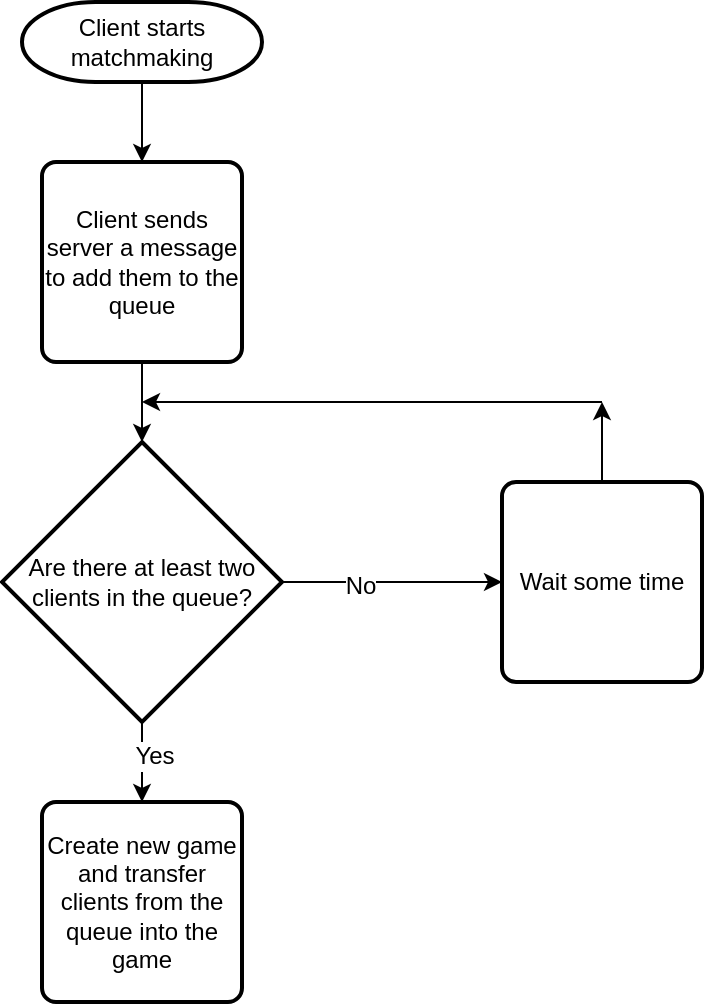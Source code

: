 <mxfile version="24.4.13" type="device">
  <diagram name="Page-1" id="ecDlFoF8hFDZcowKq9mr">
    <mxGraphModel dx="1434" dy="745" grid="1" gridSize="10" guides="1" tooltips="1" connect="1" arrows="1" fold="1" page="1" pageScale="1" pageWidth="827" pageHeight="1169" math="0" shadow="0">
      <root>
        <mxCell id="0" />
        <mxCell id="1" parent="0" />
        <mxCell id="i_mntlZDiQJy1xfVfK1t-5" style="edgeStyle=orthogonalEdgeStyle;rounded=0;orthogonalLoop=1;jettySize=auto;html=1;" edge="1" parent="1" source="i_mntlZDiQJy1xfVfK1t-1" target="i_mntlZDiQJy1xfVfK1t-2">
          <mxGeometry relative="1" as="geometry" />
        </mxCell>
        <mxCell id="i_mntlZDiQJy1xfVfK1t-1" value="&lt;div&gt;Client starts matchmaking&lt;/div&gt;" style="strokeWidth=2;html=1;shape=mxgraph.flowchart.terminator;whiteSpace=wrap;" vertex="1" parent="1">
          <mxGeometry x="40" y="40" width="120" height="40" as="geometry" />
        </mxCell>
        <mxCell id="i_mntlZDiQJy1xfVfK1t-6" style="edgeStyle=orthogonalEdgeStyle;rounded=0;orthogonalLoop=1;jettySize=auto;html=1;" edge="1" parent="1" source="i_mntlZDiQJy1xfVfK1t-2" target="i_mntlZDiQJy1xfVfK1t-4">
          <mxGeometry relative="1" as="geometry" />
        </mxCell>
        <mxCell id="i_mntlZDiQJy1xfVfK1t-2" value="Client sends server a message to add them to the queue" style="rounded=1;whiteSpace=wrap;html=1;absoluteArcSize=1;arcSize=14;strokeWidth=2;" vertex="1" parent="1">
          <mxGeometry x="50" y="120" width="100" height="100" as="geometry" />
        </mxCell>
        <mxCell id="i_mntlZDiQJy1xfVfK1t-11" style="edgeStyle=orthogonalEdgeStyle;rounded=0;orthogonalLoop=1;jettySize=auto;html=1;" edge="1" parent="1" source="i_mntlZDiQJy1xfVfK1t-4" target="i_mntlZDiQJy1xfVfK1t-10">
          <mxGeometry relative="1" as="geometry" />
        </mxCell>
        <mxCell id="i_mntlZDiQJy1xfVfK1t-17" value="No" style="edgeLabel;html=1;align=center;verticalAlign=middle;resizable=0;points=[];fontSize=12;" vertex="1" connectable="0" parent="i_mntlZDiQJy1xfVfK1t-11">
          <mxGeometry x="-0.291" y="-2" relative="1" as="geometry">
            <mxPoint as="offset" />
          </mxGeometry>
        </mxCell>
        <mxCell id="i_mntlZDiQJy1xfVfK1t-18" style="edgeStyle=orthogonalEdgeStyle;rounded=0;orthogonalLoop=1;jettySize=auto;html=1;" edge="1" parent="1" source="i_mntlZDiQJy1xfVfK1t-4">
          <mxGeometry relative="1" as="geometry">
            <mxPoint x="100" y="440" as="targetPoint" />
          </mxGeometry>
        </mxCell>
        <mxCell id="i_mntlZDiQJy1xfVfK1t-19" value="&lt;div style=&quot;font-size: 12px;&quot;&gt;Yes&lt;/div&gt;" style="edgeLabel;html=1;align=center;verticalAlign=middle;resizable=0;points=[];fontSize=12;" vertex="1" connectable="0" parent="i_mntlZDiQJy1xfVfK1t-18">
          <mxGeometry x="-0.161" y="6" relative="1" as="geometry">
            <mxPoint as="offset" />
          </mxGeometry>
        </mxCell>
        <mxCell id="i_mntlZDiQJy1xfVfK1t-4" value="Are there at least two clients in the queue?" style="strokeWidth=2;html=1;shape=mxgraph.flowchart.decision;whiteSpace=wrap;" vertex="1" parent="1">
          <mxGeometry x="30" y="260" width="140" height="140" as="geometry" />
        </mxCell>
        <mxCell id="i_mntlZDiQJy1xfVfK1t-13" style="edgeStyle=orthogonalEdgeStyle;rounded=0;orthogonalLoop=1;jettySize=auto;html=1;exitX=0.5;exitY=0;exitDx=0;exitDy=0;" edge="1" parent="1" source="i_mntlZDiQJy1xfVfK1t-10">
          <mxGeometry relative="1" as="geometry">
            <mxPoint x="330" y="240" as="targetPoint" />
          </mxGeometry>
        </mxCell>
        <mxCell id="i_mntlZDiQJy1xfVfK1t-10" value="&lt;div&gt;Wait some time&lt;/div&gt;" style="rounded=1;whiteSpace=wrap;html=1;absoluteArcSize=1;arcSize=14;strokeWidth=2;" vertex="1" parent="1">
          <mxGeometry x="280" y="280" width="100" height="100" as="geometry" />
        </mxCell>
        <mxCell id="i_mntlZDiQJy1xfVfK1t-14" value="" style="endArrow=classic;html=1;rounded=0;" edge="1" parent="1">
          <mxGeometry width="50" height="50" relative="1" as="geometry">
            <mxPoint x="330" y="240" as="sourcePoint" />
            <mxPoint x="100" y="240" as="targetPoint" />
          </mxGeometry>
        </mxCell>
        <mxCell id="i_mntlZDiQJy1xfVfK1t-21" value="&lt;div&gt;Create new game and transfer clients from the queue into the game&lt;/div&gt;" style="rounded=1;whiteSpace=wrap;html=1;absoluteArcSize=1;arcSize=14;strokeWidth=2;" vertex="1" parent="1">
          <mxGeometry x="50" y="440" width="100" height="100" as="geometry" />
        </mxCell>
      </root>
    </mxGraphModel>
  </diagram>
</mxfile>
